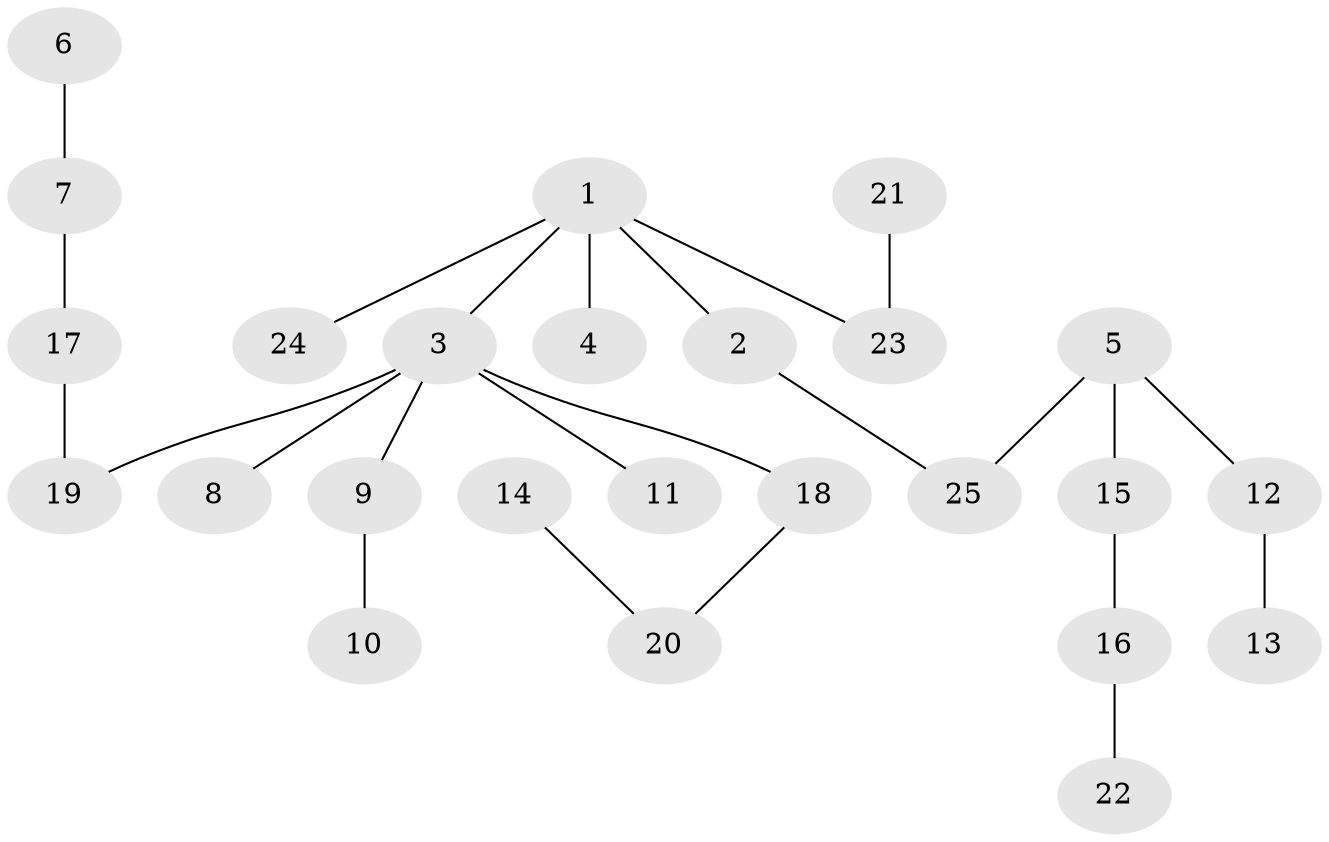 // original degree distribution, {6: 0.02, 7: 0.02, 3: 0.18, 4: 0.06, 1: 0.52, 2: 0.2}
// Generated by graph-tools (version 1.1) at 2025/50/03/09/25 03:50:18]
// undirected, 25 vertices, 24 edges
graph export_dot {
graph [start="1"]
  node [color=gray90,style=filled];
  1;
  2;
  3;
  4;
  5;
  6;
  7;
  8;
  9;
  10;
  11;
  12;
  13;
  14;
  15;
  16;
  17;
  18;
  19;
  20;
  21;
  22;
  23;
  24;
  25;
  1 -- 2 [weight=1.0];
  1 -- 3 [weight=1.0];
  1 -- 4 [weight=1.0];
  1 -- 23 [weight=1.0];
  1 -- 24 [weight=1.0];
  2 -- 25 [weight=1.0];
  3 -- 8 [weight=1.0];
  3 -- 9 [weight=1.0];
  3 -- 11 [weight=1.0];
  3 -- 18 [weight=1.0];
  3 -- 19 [weight=1.0];
  5 -- 12 [weight=1.0];
  5 -- 15 [weight=1.0];
  5 -- 25 [weight=1.0];
  6 -- 7 [weight=1.0];
  7 -- 17 [weight=1.0];
  9 -- 10 [weight=1.0];
  12 -- 13 [weight=1.0];
  14 -- 20 [weight=1.0];
  15 -- 16 [weight=1.0];
  16 -- 22 [weight=1.0];
  17 -- 19 [weight=1.0];
  18 -- 20 [weight=1.0];
  21 -- 23 [weight=1.0];
}
